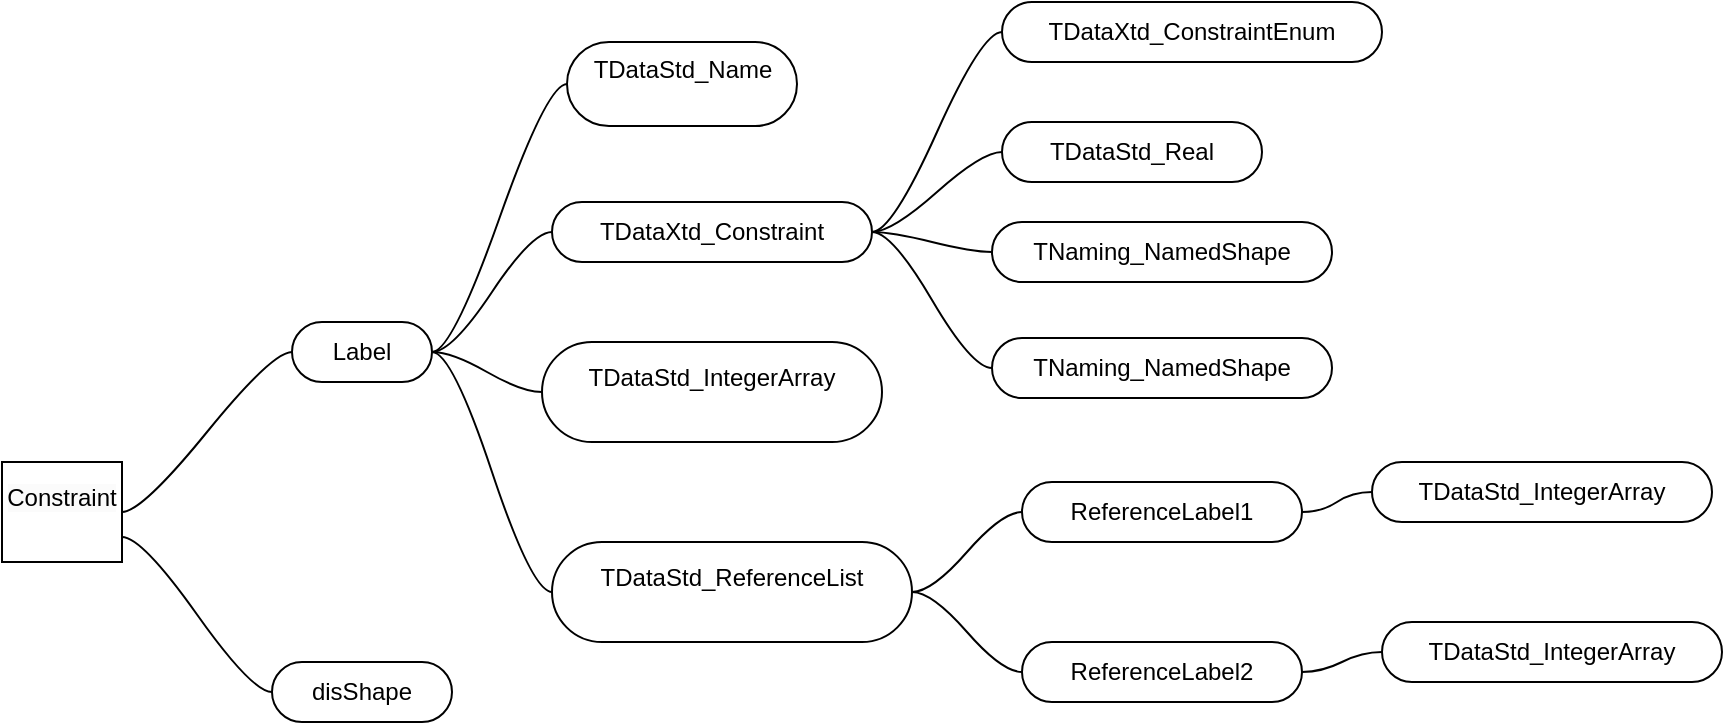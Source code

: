 <mxfile version="21.2.1" type="github">
  <diagram name="第 1 页" id="kgL4H2OGc8VUKPlV7Qek">
    <mxGraphModel dx="1141" dy="579" grid="1" gridSize="10" guides="1" tooltips="1" connect="1" arrows="1" fold="1" page="1" pageScale="1" pageWidth="827" pageHeight="1169" math="0" shadow="0">
      <root>
        <mxCell id="0" />
        <mxCell id="1" parent="0" />
        <mxCell id="S6_0qUi4odEIQgeb6eZ_-2" value="&#xa;&lt;span style=&quot;color: rgb(0, 0, 0); font-family: Helvetica; font-size: 12px; font-style: normal; font-variant-ligatures: normal; font-variant-caps: normal; font-weight: 400; letter-spacing: normal; orphans: 2; text-align: center; text-indent: 0px; text-transform: none; widows: 2; word-spacing: 0px; -webkit-text-stroke-width: 0px; background-color: rgb(251, 251, 251); text-decoration-thickness: initial; text-decoration-style: initial; text-decoration-color: initial; float: none; display: inline !important;&quot;&gt;Constraint&lt;/span&gt;&#xa;&#xa;" style="rounded=0;whiteSpace=wrap;html=1;" vertex="1" parent="1">
          <mxGeometry x="10" y="240" width="60" height="50" as="geometry" />
        </mxCell>
        <mxCell id="S6_0qUi4odEIQgeb6eZ_-4" value="Label" style="whiteSpace=wrap;html=1;rounded=1;arcSize=50;align=center;verticalAlign=middle;strokeWidth=1;autosize=1;spacing=4;treeFolding=1;treeMoving=1;newEdgeStyle={&quot;edgeStyle&quot;:&quot;entityRelationEdgeStyle&quot;,&quot;startArrow&quot;:&quot;none&quot;,&quot;endArrow&quot;:&quot;none&quot;,&quot;segment&quot;:10,&quot;curved&quot;:1,&quot;sourcePerimeterSpacing&quot;:0,&quot;targetPerimeterSpacing&quot;:0};" vertex="1" parent="1">
          <mxGeometry x="155" y="170" width="70" height="30" as="geometry" />
        </mxCell>
        <mxCell id="S6_0qUi4odEIQgeb6eZ_-5" value="" style="edgeStyle=entityRelationEdgeStyle;startArrow=none;endArrow=none;segment=10;curved=1;sourcePerimeterSpacing=0;targetPerimeterSpacing=0;rounded=0;exitX=1;exitY=0.5;exitDx=0;exitDy=0;" edge="1" target="S6_0qUi4odEIQgeb6eZ_-4" parent="1" source="S6_0qUi4odEIQgeb6eZ_-2">
          <mxGeometry relative="1" as="geometry">
            <mxPoint x="100" y="360" as="sourcePoint" />
          </mxGeometry>
        </mxCell>
        <mxCell id="S6_0qUi4odEIQgeb6eZ_-6" value="disShape" style="whiteSpace=wrap;html=1;rounded=1;arcSize=50;align=center;verticalAlign=middle;strokeWidth=1;autosize=1;spacing=4;treeFolding=1;treeMoving=1;newEdgeStyle={&quot;edgeStyle&quot;:&quot;entityRelationEdgeStyle&quot;,&quot;startArrow&quot;:&quot;none&quot;,&quot;endArrow&quot;:&quot;none&quot;,&quot;segment&quot;:10,&quot;curved&quot;:1,&quot;sourcePerimeterSpacing&quot;:0,&quot;targetPerimeterSpacing&quot;:0};" vertex="1" parent="1">
          <mxGeometry x="145" y="340" width="90" height="30" as="geometry" />
        </mxCell>
        <mxCell id="S6_0qUi4odEIQgeb6eZ_-7" value="" style="edgeStyle=entityRelationEdgeStyle;startArrow=none;endArrow=none;segment=10;curved=1;sourcePerimeterSpacing=0;targetPerimeterSpacing=0;rounded=0;exitX=1;exitY=0.75;exitDx=0;exitDy=0;entryX=0;entryY=0.5;entryDx=0;entryDy=0;" edge="1" parent="1" source="S6_0qUi4odEIQgeb6eZ_-2" target="S6_0qUi4odEIQgeb6eZ_-6">
          <mxGeometry relative="1" as="geometry">
            <mxPoint x="80" y="275" as="sourcePoint" />
            <mxPoint x="150" y="225" as="targetPoint" />
          </mxGeometry>
        </mxCell>
        <mxCell id="S6_0qUi4odEIQgeb6eZ_-8" value="&lt;div&gt;TDataStd_Name&lt;/div&gt;&lt;div&gt;&lt;br&gt;&lt;/div&gt;" style="whiteSpace=wrap;html=1;rounded=1;arcSize=50;align=center;verticalAlign=middle;strokeWidth=1;autosize=1;spacing=4;treeFolding=1;treeMoving=1;newEdgeStyle={&quot;edgeStyle&quot;:&quot;entityRelationEdgeStyle&quot;,&quot;startArrow&quot;:&quot;none&quot;,&quot;endArrow&quot;:&quot;none&quot;,&quot;segment&quot;:10,&quot;curved&quot;:1,&quot;sourcePerimeterSpacing&quot;:0,&quot;targetPerimeterSpacing&quot;:0};" vertex="1" parent="1">
          <mxGeometry x="292.5" y="30" width="115" height="42" as="geometry" />
        </mxCell>
        <mxCell id="S6_0qUi4odEIQgeb6eZ_-9" value="" style="edgeStyle=entityRelationEdgeStyle;startArrow=none;endArrow=none;segment=10;curved=1;sourcePerimeterSpacing=0;targetPerimeterSpacing=0;rounded=0;exitX=1;exitY=0.5;exitDx=0;exitDy=0;" edge="1" target="S6_0qUi4odEIQgeb6eZ_-8" parent="1" source="S6_0qUi4odEIQgeb6eZ_-4">
          <mxGeometry relative="1" as="geometry">
            <mxPoint x="240" y="160" as="sourcePoint" />
          </mxGeometry>
        </mxCell>
        <mxCell id="S6_0qUi4odEIQgeb6eZ_-10" value="&lt;div&gt;TDataXtd_Constraint&lt;br&gt;&lt;/div&gt;" style="whiteSpace=wrap;html=1;rounded=1;arcSize=50;align=center;verticalAlign=middle;strokeWidth=1;autosize=1;spacing=4;treeFolding=1;treeMoving=1;newEdgeStyle={&quot;edgeStyle&quot;:&quot;entityRelationEdgeStyle&quot;,&quot;startArrow&quot;:&quot;none&quot;,&quot;endArrow&quot;:&quot;none&quot;,&quot;segment&quot;:10,&quot;curved&quot;:1,&quot;sourcePerimeterSpacing&quot;:0,&quot;targetPerimeterSpacing&quot;:0};" vertex="1" parent="1">
          <mxGeometry x="285" y="110" width="160" height="30" as="geometry" />
        </mxCell>
        <mxCell id="S6_0qUi4odEIQgeb6eZ_-11" value="" style="edgeStyle=entityRelationEdgeStyle;startArrow=none;endArrow=none;segment=10;curved=1;sourcePerimeterSpacing=0;targetPerimeterSpacing=0;rounded=0;exitX=1;exitY=0.5;exitDx=0;exitDy=0;entryX=0;entryY=0.5;entryDx=0;entryDy=0;" edge="1" parent="1" source="S6_0qUi4odEIQgeb6eZ_-4" target="S6_0qUi4odEIQgeb6eZ_-10">
          <mxGeometry relative="1" as="geometry">
            <mxPoint x="235" y="195" as="sourcePoint" />
            <mxPoint x="265" y="139" as="targetPoint" />
          </mxGeometry>
        </mxCell>
        <mxCell id="S6_0qUi4odEIQgeb6eZ_-12" value="&lt;div&gt;TDataStd_IntegerArray&lt;/div&gt;&lt;div&gt;&lt;br&gt;&lt;/div&gt;" style="whiteSpace=wrap;html=1;rounded=1;arcSize=50;align=center;verticalAlign=middle;strokeWidth=1;autosize=1;spacing=4;treeFolding=1;treeMoving=1;newEdgeStyle={&quot;edgeStyle&quot;:&quot;entityRelationEdgeStyle&quot;,&quot;startArrow&quot;:&quot;none&quot;,&quot;endArrow&quot;:&quot;none&quot;,&quot;segment&quot;:10,&quot;curved&quot;:1,&quot;sourcePerimeterSpacing&quot;:0,&quot;targetPerimeterSpacing&quot;:0};" vertex="1" parent="1">
          <mxGeometry x="280" y="180" width="170" height="50" as="geometry" />
        </mxCell>
        <mxCell id="S6_0qUi4odEIQgeb6eZ_-13" value="" style="edgeStyle=entityRelationEdgeStyle;startArrow=none;endArrow=none;segment=10;curved=1;sourcePerimeterSpacing=0;targetPerimeterSpacing=0;rounded=0;exitX=1;exitY=0.5;exitDx=0;exitDy=0;" edge="1" target="S6_0qUi4odEIQgeb6eZ_-12" parent="1" source="S6_0qUi4odEIQgeb6eZ_-4">
          <mxGeometry relative="1" as="geometry">
            <mxPoint x="260" y="300" as="sourcePoint" />
          </mxGeometry>
        </mxCell>
        <mxCell id="S6_0qUi4odEIQgeb6eZ_-15" value="&lt;div&gt;TDataStd_ReferenceList&lt;/div&gt;&lt;div&gt;&lt;br&gt;&lt;/div&gt;" style="whiteSpace=wrap;html=1;rounded=1;arcSize=50;align=center;verticalAlign=middle;strokeWidth=1;autosize=1;spacing=4;treeFolding=1;treeMoving=1;newEdgeStyle={&quot;edgeStyle&quot;:&quot;entityRelationEdgeStyle&quot;,&quot;startArrow&quot;:&quot;none&quot;,&quot;endArrow&quot;:&quot;none&quot;,&quot;segment&quot;:10,&quot;curved&quot;:1,&quot;sourcePerimeterSpacing&quot;:0,&quot;targetPerimeterSpacing&quot;:0};" vertex="1" parent="1">
          <mxGeometry x="285" y="280" width="180" height="50" as="geometry" />
        </mxCell>
        <mxCell id="S6_0qUi4odEIQgeb6eZ_-16" value="" style="edgeStyle=entityRelationEdgeStyle;startArrow=none;endArrow=none;segment=10;curved=1;sourcePerimeterSpacing=0;targetPerimeterSpacing=0;rounded=0;exitX=1;exitY=0.5;exitDx=0;exitDy=0;" edge="1" target="S6_0qUi4odEIQgeb6eZ_-15" parent="1" source="S6_0qUi4odEIQgeb6eZ_-4">
          <mxGeometry relative="1" as="geometry">
            <mxPoint x="270" y="370" as="sourcePoint" />
          </mxGeometry>
        </mxCell>
        <mxCell id="S6_0qUi4odEIQgeb6eZ_-17" value="ReferenceLabel1" style="whiteSpace=wrap;html=1;rounded=1;arcSize=50;align=center;verticalAlign=middle;strokeWidth=1;autosize=1;spacing=4;treeFolding=1;treeMoving=1;newEdgeStyle={&quot;edgeStyle&quot;:&quot;entityRelationEdgeStyle&quot;,&quot;startArrow&quot;:&quot;none&quot;,&quot;endArrow&quot;:&quot;none&quot;,&quot;segment&quot;:10,&quot;curved&quot;:1,&quot;sourcePerimeterSpacing&quot;:0,&quot;targetPerimeterSpacing&quot;:0};" vertex="1" parent="1">
          <mxGeometry x="520" y="250" width="140" height="30" as="geometry" />
        </mxCell>
        <mxCell id="S6_0qUi4odEIQgeb6eZ_-18" value="" style="edgeStyle=entityRelationEdgeStyle;startArrow=none;endArrow=none;segment=10;curved=1;sourcePerimeterSpacing=0;targetPerimeterSpacing=0;rounded=0;exitX=1;exitY=0.5;exitDx=0;exitDy=0;" edge="1" target="S6_0qUi4odEIQgeb6eZ_-17" parent="1" source="S6_0qUi4odEIQgeb6eZ_-15">
          <mxGeometry relative="1" as="geometry">
            <mxPoint x="510" y="292" as="sourcePoint" />
          </mxGeometry>
        </mxCell>
        <mxCell id="S6_0qUi4odEIQgeb6eZ_-20" value="ReferenceLabel2" style="whiteSpace=wrap;html=1;rounded=1;arcSize=50;align=center;verticalAlign=middle;strokeWidth=1;autosize=1;spacing=4;treeFolding=1;treeMoving=1;newEdgeStyle={&quot;edgeStyle&quot;:&quot;entityRelationEdgeStyle&quot;,&quot;startArrow&quot;:&quot;none&quot;,&quot;endArrow&quot;:&quot;none&quot;,&quot;segment&quot;:10,&quot;curved&quot;:1,&quot;sourcePerimeterSpacing&quot;:0,&quot;targetPerimeterSpacing&quot;:0};" vertex="1" parent="1">
          <mxGeometry x="520" y="330" width="140" height="30" as="geometry" />
        </mxCell>
        <mxCell id="S6_0qUi4odEIQgeb6eZ_-21" value="" style="edgeStyle=entityRelationEdgeStyle;startArrow=none;endArrow=none;segment=10;curved=1;sourcePerimeterSpacing=0;targetPerimeterSpacing=0;rounded=0;exitX=1;exitY=0.5;exitDx=0;exitDy=0;" edge="1" target="S6_0qUi4odEIQgeb6eZ_-20" parent="1" source="S6_0qUi4odEIQgeb6eZ_-15">
          <mxGeometry relative="1" as="geometry">
            <mxPoint x="500" y="360" as="sourcePoint" />
          </mxGeometry>
        </mxCell>
        <mxCell id="S6_0qUi4odEIQgeb6eZ_-22" value="TDataXtd_ConstraintEnum" style="whiteSpace=wrap;html=1;rounded=1;arcSize=50;align=center;verticalAlign=middle;strokeWidth=1;autosize=1;spacing=4;treeFolding=1;treeMoving=1;newEdgeStyle={&quot;edgeStyle&quot;:&quot;entityRelationEdgeStyle&quot;,&quot;startArrow&quot;:&quot;none&quot;,&quot;endArrow&quot;:&quot;none&quot;,&quot;segment&quot;:10,&quot;curved&quot;:1,&quot;sourcePerimeterSpacing&quot;:0,&quot;targetPerimeterSpacing&quot;:0};" vertex="1" parent="1">
          <mxGeometry x="510" y="10" width="190" height="30" as="geometry" />
        </mxCell>
        <mxCell id="S6_0qUi4odEIQgeb6eZ_-23" value="" style="edgeStyle=entityRelationEdgeStyle;startArrow=none;endArrow=none;segment=10;curved=1;sourcePerimeterSpacing=0;targetPerimeterSpacing=0;rounded=0;exitX=1;exitY=0.5;exitDx=0;exitDy=0;" edge="1" target="S6_0qUi4odEIQgeb6eZ_-22" parent="1" source="S6_0qUi4odEIQgeb6eZ_-10">
          <mxGeometry relative="1" as="geometry">
            <mxPoint x="510" y="78" as="sourcePoint" />
          </mxGeometry>
        </mxCell>
        <mxCell id="S6_0qUi4odEIQgeb6eZ_-24" value="TDataStd_Real" style="whiteSpace=wrap;html=1;rounded=1;arcSize=50;align=center;verticalAlign=middle;strokeWidth=1;autosize=1;spacing=4;treeFolding=1;treeMoving=1;newEdgeStyle={&quot;edgeStyle&quot;:&quot;entityRelationEdgeStyle&quot;,&quot;startArrow&quot;:&quot;none&quot;,&quot;endArrow&quot;:&quot;none&quot;,&quot;segment&quot;:10,&quot;curved&quot;:1,&quot;sourcePerimeterSpacing&quot;:0,&quot;targetPerimeterSpacing&quot;:0};" vertex="1" parent="1">
          <mxGeometry x="510" y="70" width="130" height="30" as="geometry" />
        </mxCell>
        <mxCell id="S6_0qUi4odEIQgeb6eZ_-25" value="" style="edgeStyle=entityRelationEdgeStyle;startArrow=none;endArrow=none;segment=10;curved=1;sourcePerimeterSpacing=0;targetPerimeterSpacing=0;rounded=0;exitX=1;exitY=0.5;exitDx=0;exitDy=0;" edge="1" target="S6_0qUi4odEIQgeb6eZ_-24" parent="1" source="S6_0qUi4odEIQgeb6eZ_-10">
          <mxGeometry relative="1" as="geometry">
            <mxPoint x="510" y="140" as="sourcePoint" />
          </mxGeometry>
        </mxCell>
        <mxCell id="S6_0qUi4odEIQgeb6eZ_-27" value="TNaming_NamedShape" style="whiteSpace=wrap;html=1;rounded=1;arcSize=50;align=center;verticalAlign=middle;strokeWidth=1;autosize=1;spacing=4;treeFolding=1;treeMoving=1;newEdgeStyle={&quot;edgeStyle&quot;:&quot;entityRelationEdgeStyle&quot;,&quot;startArrow&quot;:&quot;none&quot;,&quot;endArrow&quot;:&quot;none&quot;,&quot;segment&quot;:10,&quot;curved&quot;:1,&quot;sourcePerimeterSpacing&quot;:0,&quot;targetPerimeterSpacing&quot;:0};" vertex="1" parent="1">
          <mxGeometry x="505" y="120" width="170" height="30" as="geometry" />
        </mxCell>
        <mxCell id="S6_0qUi4odEIQgeb6eZ_-28" value="" style="edgeStyle=entityRelationEdgeStyle;startArrow=none;endArrow=none;segment=10;curved=1;sourcePerimeterSpacing=0;targetPerimeterSpacing=0;rounded=0;exitX=1;exitY=0.5;exitDx=0;exitDy=0;" edge="1" target="S6_0qUi4odEIQgeb6eZ_-27" parent="1" source="S6_0qUi4odEIQgeb6eZ_-10">
          <mxGeometry relative="1" as="geometry">
            <mxPoint x="500" y="194" as="sourcePoint" />
          </mxGeometry>
        </mxCell>
        <mxCell id="S6_0qUi4odEIQgeb6eZ_-30" value="TNaming_NamedShape" style="whiteSpace=wrap;html=1;rounded=1;arcSize=50;align=center;verticalAlign=middle;strokeWidth=1;autosize=1;spacing=4;treeFolding=1;treeMoving=1;newEdgeStyle={&quot;edgeStyle&quot;:&quot;entityRelationEdgeStyle&quot;,&quot;startArrow&quot;:&quot;none&quot;,&quot;endArrow&quot;:&quot;none&quot;,&quot;segment&quot;:10,&quot;curved&quot;:1,&quot;sourcePerimeterSpacing&quot;:0,&quot;targetPerimeterSpacing&quot;:0};" vertex="1" parent="1">
          <mxGeometry x="505" y="178" width="170" height="30" as="geometry" />
        </mxCell>
        <mxCell id="S6_0qUi4odEIQgeb6eZ_-31" value="" style="edgeStyle=entityRelationEdgeStyle;startArrow=none;endArrow=none;segment=10;curved=1;sourcePerimeterSpacing=0;targetPerimeterSpacing=0;rounded=0;exitX=1;exitY=0.5;exitDx=0;exitDy=0;" edge="1" target="S6_0qUi4odEIQgeb6eZ_-30" parent="1" source="S6_0qUi4odEIQgeb6eZ_-10">
          <mxGeometry relative="1" as="geometry">
            <mxPoint x="510" y="220" as="sourcePoint" />
          </mxGeometry>
        </mxCell>
        <mxCell id="S6_0qUi4odEIQgeb6eZ_-32" value="TDataStd_IntegerArray" style="whiteSpace=wrap;html=1;rounded=1;arcSize=50;align=center;verticalAlign=middle;strokeWidth=1;autosize=1;spacing=4;treeFolding=1;treeMoving=1;newEdgeStyle={&quot;edgeStyle&quot;:&quot;entityRelationEdgeStyle&quot;,&quot;startArrow&quot;:&quot;none&quot;,&quot;endArrow&quot;:&quot;none&quot;,&quot;segment&quot;:10,&quot;curved&quot;:1,&quot;sourcePerimeterSpacing&quot;:0,&quot;targetPerimeterSpacing&quot;:0};" vertex="1" parent="1">
          <mxGeometry x="695" y="240" width="170" height="30" as="geometry" />
        </mxCell>
        <mxCell id="S6_0qUi4odEIQgeb6eZ_-33" value="" style="edgeStyle=entityRelationEdgeStyle;startArrow=none;endArrow=none;segment=10;curved=1;sourcePerimeterSpacing=0;targetPerimeterSpacing=0;rounded=0;exitX=1;exitY=0.5;exitDx=0;exitDy=0;" edge="1" target="S6_0qUi4odEIQgeb6eZ_-32" parent="1" source="S6_0qUi4odEIQgeb6eZ_-17">
          <mxGeometry relative="1" as="geometry">
            <mxPoint x="700" y="290" as="sourcePoint" />
          </mxGeometry>
        </mxCell>
        <mxCell id="S6_0qUi4odEIQgeb6eZ_-34" value="TDataStd_IntegerArray" style="whiteSpace=wrap;html=1;rounded=1;arcSize=50;align=center;verticalAlign=middle;strokeWidth=1;autosize=1;spacing=4;treeFolding=1;treeMoving=1;newEdgeStyle={&quot;edgeStyle&quot;:&quot;entityRelationEdgeStyle&quot;,&quot;startArrow&quot;:&quot;none&quot;,&quot;endArrow&quot;:&quot;none&quot;,&quot;segment&quot;:10,&quot;curved&quot;:1,&quot;sourcePerimeterSpacing&quot;:0,&quot;targetPerimeterSpacing&quot;:0};" vertex="1" parent="1">
          <mxGeometry x="700" y="320" width="170" height="30" as="geometry" />
        </mxCell>
        <mxCell id="S6_0qUi4odEIQgeb6eZ_-35" value="" style="edgeStyle=entityRelationEdgeStyle;startArrow=none;endArrow=none;segment=10;curved=1;sourcePerimeterSpacing=0;targetPerimeterSpacing=0;rounded=0;exitX=1;exitY=0.5;exitDx=0;exitDy=0;" edge="1" target="S6_0qUi4odEIQgeb6eZ_-34" parent="1" source="S6_0qUi4odEIQgeb6eZ_-20">
          <mxGeometry relative="1" as="geometry">
            <mxPoint x="710" y="372" as="sourcePoint" />
          </mxGeometry>
        </mxCell>
      </root>
    </mxGraphModel>
  </diagram>
</mxfile>
